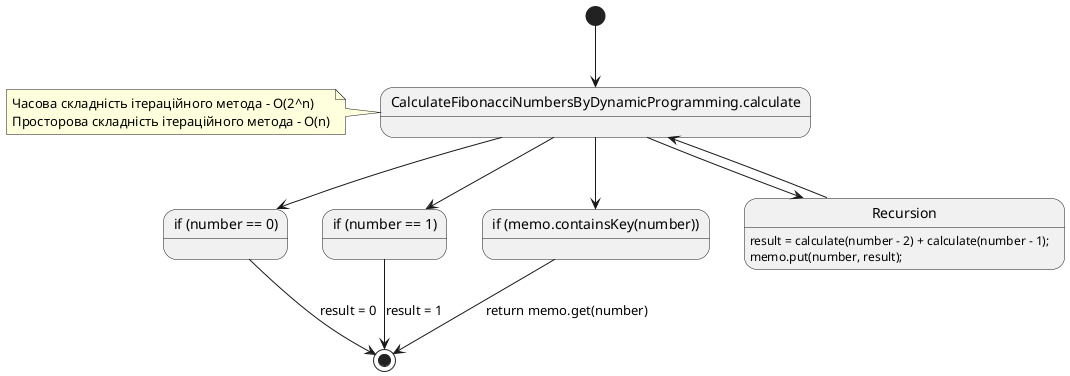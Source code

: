 @startuml

[*] --> CalculateFibonacciNumbersByDynamicProgramming

state "CalculateFibonacciNumbersByDynamicProgramming.calculate" as CalculateFibonacciNumbersByDynamicProgramming

state "if (number == 0)" as statement1
state "if (number == 1)" as statement2
state "if (memo.containsKey(number))" as statement3
state Recursion
Recursion : result = calculate(number - 2) + calculate(number - 1);\nmemo.put(number, result);

CalculateFibonacciNumbersByDynamicProgramming  --> statement1
CalculateFibonacciNumbersByDynamicProgramming  --> statement2
CalculateFibonacciNumbersByDynamicProgramming  --> statement3
CalculateFibonacciNumbersByDynamicProgramming  --> Recursion
Recursion --> CalculateFibonacciNumbersByDynamicProgramming


note left of CalculateFibonacciNumbersByDynamicProgramming
Часова складність ітераційного метода - О(2^n)
Просторова складність ітераційного метода - О(n)
end note

statement1 --> [*] : result = 0
statement2 --> [*] : result = 1
statement3 --> [*] : return memo.get(number)


@enduml